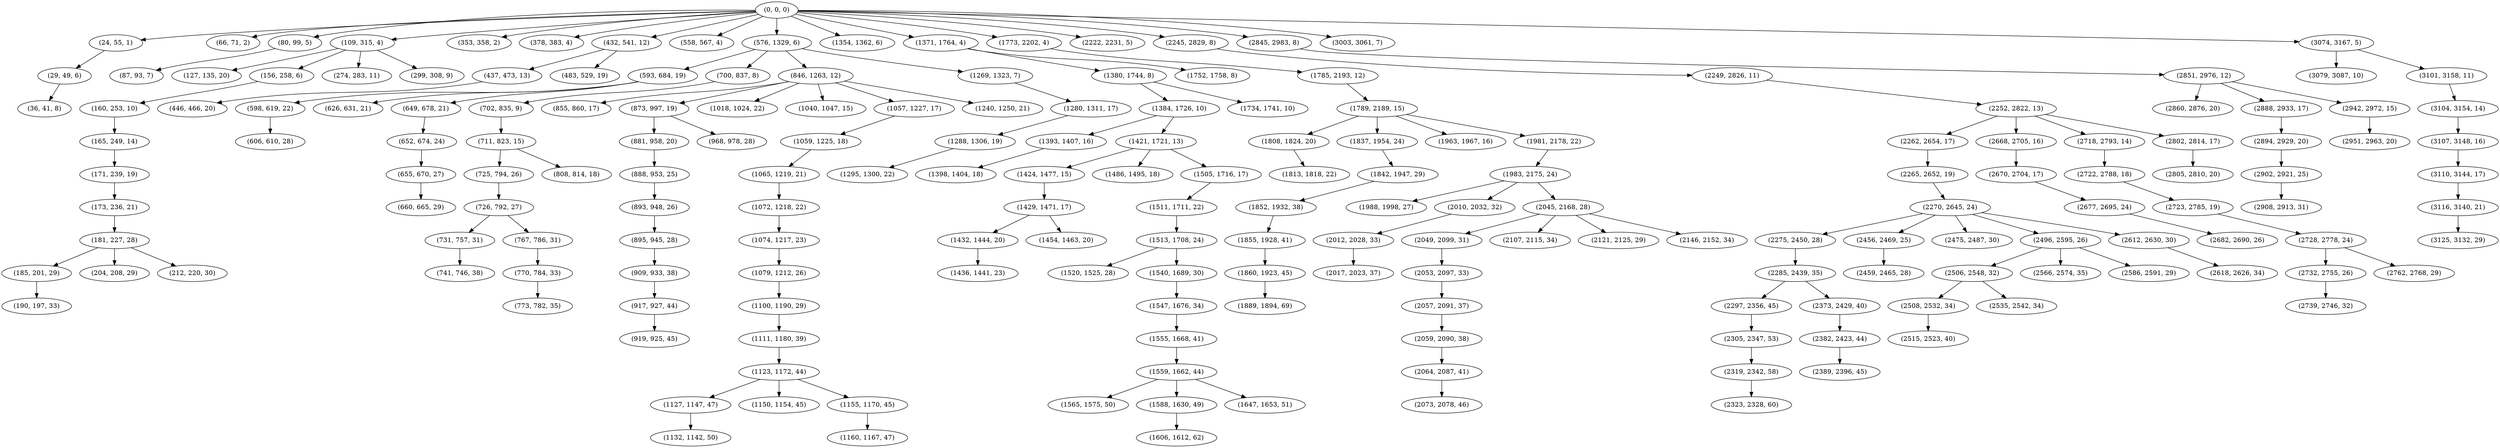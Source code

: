digraph tree {
    "(0, 0, 0)";
    "(24, 55, 1)";
    "(29, 49, 6)";
    "(36, 41, 8)";
    "(66, 71, 2)";
    "(80, 99, 5)";
    "(87, 93, 7)";
    "(109, 315, 4)";
    "(127, 135, 20)";
    "(156, 258, 6)";
    "(160, 253, 10)";
    "(165, 249, 14)";
    "(171, 239, 19)";
    "(173, 236, 21)";
    "(181, 227, 28)";
    "(185, 201, 29)";
    "(190, 197, 33)";
    "(204, 208, 29)";
    "(212, 220, 30)";
    "(274, 283, 11)";
    "(299, 308, 9)";
    "(353, 358, 2)";
    "(378, 383, 4)";
    "(432, 541, 12)";
    "(437, 473, 13)";
    "(446, 466, 20)";
    "(483, 529, 19)";
    "(558, 567, 4)";
    "(576, 1329, 6)";
    "(593, 684, 19)";
    "(598, 619, 22)";
    "(606, 610, 28)";
    "(626, 631, 21)";
    "(649, 678, 21)";
    "(652, 674, 24)";
    "(655, 670, 27)";
    "(660, 665, 29)";
    "(700, 837, 8)";
    "(702, 835, 9)";
    "(711, 823, 15)";
    "(725, 794, 26)";
    "(726, 792, 27)";
    "(731, 757, 31)";
    "(741, 746, 38)";
    "(767, 786, 31)";
    "(770, 784, 33)";
    "(773, 782, 35)";
    "(808, 814, 18)";
    "(846, 1263, 12)";
    "(855, 860, 17)";
    "(873, 997, 19)";
    "(881, 958, 20)";
    "(888, 953, 25)";
    "(893, 948, 26)";
    "(895, 945, 28)";
    "(909, 933, 38)";
    "(917, 927, 44)";
    "(919, 925, 45)";
    "(968, 978, 28)";
    "(1018, 1024, 22)";
    "(1040, 1047, 15)";
    "(1057, 1227, 17)";
    "(1059, 1225, 18)";
    "(1065, 1219, 21)";
    "(1072, 1218, 22)";
    "(1074, 1217, 23)";
    "(1079, 1212, 26)";
    "(1100, 1190, 29)";
    "(1111, 1180, 39)";
    "(1123, 1172, 44)";
    "(1127, 1147, 47)";
    "(1132, 1142, 50)";
    "(1150, 1154, 45)";
    "(1155, 1170, 45)";
    "(1160, 1167, 47)";
    "(1240, 1250, 21)";
    "(1269, 1323, 7)";
    "(1280, 1311, 17)";
    "(1288, 1306, 19)";
    "(1295, 1300, 22)";
    "(1354, 1362, 6)";
    "(1371, 1764, 4)";
    "(1380, 1744, 8)";
    "(1384, 1726, 10)";
    "(1393, 1407, 16)";
    "(1398, 1404, 18)";
    "(1421, 1721, 13)";
    "(1424, 1477, 15)";
    "(1429, 1471, 17)";
    "(1432, 1444, 20)";
    "(1436, 1441, 23)";
    "(1454, 1463, 20)";
    "(1486, 1495, 18)";
    "(1505, 1716, 17)";
    "(1511, 1711, 22)";
    "(1513, 1708, 24)";
    "(1520, 1525, 28)";
    "(1540, 1689, 30)";
    "(1547, 1676, 34)";
    "(1555, 1668, 41)";
    "(1559, 1662, 44)";
    "(1565, 1575, 50)";
    "(1588, 1630, 49)";
    "(1606, 1612, 62)";
    "(1647, 1653, 51)";
    "(1734, 1741, 10)";
    "(1752, 1758, 8)";
    "(1773, 2202, 4)";
    "(1785, 2193, 12)";
    "(1789, 2189, 15)";
    "(1808, 1824, 20)";
    "(1813, 1818, 22)";
    "(1837, 1954, 24)";
    "(1842, 1947, 29)";
    "(1852, 1932, 38)";
    "(1855, 1928, 41)";
    "(1860, 1923, 45)";
    "(1889, 1894, 69)";
    "(1963, 1967, 16)";
    "(1981, 2178, 22)";
    "(1983, 2175, 24)";
    "(1988, 1998, 27)";
    "(2010, 2032, 32)";
    "(2012, 2028, 33)";
    "(2017, 2023, 37)";
    "(2045, 2168, 28)";
    "(2049, 2099, 31)";
    "(2053, 2097, 33)";
    "(2057, 2091, 37)";
    "(2059, 2090, 38)";
    "(2064, 2087, 41)";
    "(2073, 2078, 46)";
    "(2107, 2115, 34)";
    "(2121, 2125, 29)";
    "(2146, 2152, 34)";
    "(2222, 2231, 5)";
    "(2245, 2829, 8)";
    "(2249, 2826, 11)";
    "(2252, 2822, 13)";
    "(2262, 2654, 17)";
    "(2265, 2652, 19)";
    "(2270, 2645, 24)";
    "(2275, 2450, 28)";
    "(2285, 2439, 35)";
    "(2297, 2356, 45)";
    "(2305, 2347, 53)";
    "(2319, 2342, 58)";
    "(2323, 2328, 60)";
    "(2373, 2429, 40)";
    "(2382, 2423, 44)";
    "(2389, 2396, 45)";
    "(2456, 2469, 25)";
    "(2459, 2465, 28)";
    "(2475, 2487, 30)";
    "(2496, 2595, 26)";
    "(2506, 2548, 32)";
    "(2508, 2532, 34)";
    "(2515, 2523, 40)";
    "(2535, 2542, 34)";
    "(2566, 2574, 35)";
    "(2586, 2591, 29)";
    "(2612, 2630, 30)";
    "(2618, 2626, 34)";
    "(2668, 2705, 16)";
    "(2670, 2704, 17)";
    "(2677, 2695, 24)";
    "(2682, 2690, 26)";
    "(2718, 2793, 14)";
    "(2722, 2788, 18)";
    "(2723, 2785, 19)";
    "(2728, 2778, 24)";
    "(2732, 2755, 26)";
    "(2739, 2746, 32)";
    "(2762, 2768, 29)";
    "(2802, 2814, 17)";
    "(2805, 2810, 20)";
    "(2845, 2983, 8)";
    "(2851, 2976, 12)";
    "(2860, 2876, 20)";
    "(2888, 2933, 17)";
    "(2894, 2929, 20)";
    "(2902, 2921, 25)";
    "(2908, 2913, 31)";
    "(2942, 2972, 15)";
    "(2951, 2963, 20)";
    "(3003, 3061, 7)";
    "(3074, 3167, 5)";
    "(3079, 3087, 10)";
    "(3101, 3158, 11)";
    "(3104, 3154, 14)";
    "(3107, 3148, 16)";
    "(3110, 3144, 17)";
    "(3116, 3140, 21)";
    "(3125, 3132, 29)";
    "(0, 0, 0)" -> "(24, 55, 1)";
    "(0, 0, 0)" -> "(66, 71, 2)";
    "(0, 0, 0)" -> "(80, 99, 5)";
    "(0, 0, 0)" -> "(109, 315, 4)";
    "(0, 0, 0)" -> "(353, 358, 2)";
    "(0, 0, 0)" -> "(378, 383, 4)";
    "(0, 0, 0)" -> "(432, 541, 12)";
    "(0, 0, 0)" -> "(558, 567, 4)";
    "(0, 0, 0)" -> "(576, 1329, 6)";
    "(0, 0, 0)" -> "(1354, 1362, 6)";
    "(0, 0, 0)" -> "(1371, 1764, 4)";
    "(0, 0, 0)" -> "(1773, 2202, 4)";
    "(0, 0, 0)" -> "(2222, 2231, 5)";
    "(0, 0, 0)" -> "(2245, 2829, 8)";
    "(0, 0, 0)" -> "(2845, 2983, 8)";
    "(0, 0, 0)" -> "(3003, 3061, 7)";
    "(0, 0, 0)" -> "(3074, 3167, 5)";
    "(24, 55, 1)" -> "(29, 49, 6)";
    "(29, 49, 6)" -> "(36, 41, 8)";
    "(80, 99, 5)" -> "(87, 93, 7)";
    "(109, 315, 4)" -> "(127, 135, 20)";
    "(109, 315, 4)" -> "(156, 258, 6)";
    "(109, 315, 4)" -> "(274, 283, 11)";
    "(109, 315, 4)" -> "(299, 308, 9)";
    "(156, 258, 6)" -> "(160, 253, 10)";
    "(160, 253, 10)" -> "(165, 249, 14)";
    "(165, 249, 14)" -> "(171, 239, 19)";
    "(171, 239, 19)" -> "(173, 236, 21)";
    "(173, 236, 21)" -> "(181, 227, 28)";
    "(181, 227, 28)" -> "(185, 201, 29)";
    "(181, 227, 28)" -> "(204, 208, 29)";
    "(181, 227, 28)" -> "(212, 220, 30)";
    "(185, 201, 29)" -> "(190, 197, 33)";
    "(432, 541, 12)" -> "(437, 473, 13)";
    "(432, 541, 12)" -> "(483, 529, 19)";
    "(437, 473, 13)" -> "(446, 466, 20)";
    "(576, 1329, 6)" -> "(593, 684, 19)";
    "(576, 1329, 6)" -> "(700, 837, 8)";
    "(576, 1329, 6)" -> "(846, 1263, 12)";
    "(576, 1329, 6)" -> "(1269, 1323, 7)";
    "(593, 684, 19)" -> "(598, 619, 22)";
    "(593, 684, 19)" -> "(626, 631, 21)";
    "(593, 684, 19)" -> "(649, 678, 21)";
    "(598, 619, 22)" -> "(606, 610, 28)";
    "(649, 678, 21)" -> "(652, 674, 24)";
    "(652, 674, 24)" -> "(655, 670, 27)";
    "(655, 670, 27)" -> "(660, 665, 29)";
    "(700, 837, 8)" -> "(702, 835, 9)";
    "(702, 835, 9)" -> "(711, 823, 15)";
    "(711, 823, 15)" -> "(725, 794, 26)";
    "(711, 823, 15)" -> "(808, 814, 18)";
    "(725, 794, 26)" -> "(726, 792, 27)";
    "(726, 792, 27)" -> "(731, 757, 31)";
    "(726, 792, 27)" -> "(767, 786, 31)";
    "(731, 757, 31)" -> "(741, 746, 38)";
    "(767, 786, 31)" -> "(770, 784, 33)";
    "(770, 784, 33)" -> "(773, 782, 35)";
    "(846, 1263, 12)" -> "(855, 860, 17)";
    "(846, 1263, 12)" -> "(873, 997, 19)";
    "(846, 1263, 12)" -> "(1018, 1024, 22)";
    "(846, 1263, 12)" -> "(1040, 1047, 15)";
    "(846, 1263, 12)" -> "(1057, 1227, 17)";
    "(846, 1263, 12)" -> "(1240, 1250, 21)";
    "(873, 997, 19)" -> "(881, 958, 20)";
    "(873, 997, 19)" -> "(968, 978, 28)";
    "(881, 958, 20)" -> "(888, 953, 25)";
    "(888, 953, 25)" -> "(893, 948, 26)";
    "(893, 948, 26)" -> "(895, 945, 28)";
    "(895, 945, 28)" -> "(909, 933, 38)";
    "(909, 933, 38)" -> "(917, 927, 44)";
    "(917, 927, 44)" -> "(919, 925, 45)";
    "(1057, 1227, 17)" -> "(1059, 1225, 18)";
    "(1059, 1225, 18)" -> "(1065, 1219, 21)";
    "(1065, 1219, 21)" -> "(1072, 1218, 22)";
    "(1072, 1218, 22)" -> "(1074, 1217, 23)";
    "(1074, 1217, 23)" -> "(1079, 1212, 26)";
    "(1079, 1212, 26)" -> "(1100, 1190, 29)";
    "(1100, 1190, 29)" -> "(1111, 1180, 39)";
    "(1111, 1180, 39)" -> "(1123, 1172, 44)";
    "(1123, 1172, 44)" -> "(1127, 1147, 47)";
    "(1123, 1172, 44)" -> "(1150, 1154, 45)";
    "(1123, 1172, 44)" -> "(1155, 1170, 45)";
    "(1127, 1147, 47)" -> "(1132, 1142, 50)";
    "(1155, 1170, 45)" -> "(1160, 1167, 47)";
    "(1269, 1323, 7)" -> "(1280, 1311, 17)";
    "(1280, 1311, 17)" -> "(1288, 1306, 19)";
    "(1288, 1306, 19)" -> "(1295, 1300, 22)";
    "(1371, 1764, 4)" -> "(1380, 1744, 8)";
    "(1371, 1764, 4)" -> "(1752, 1758, 8)";
    "(1380, 1744, 8)" -> "(1384, 1726, 10)";
    "(1380, 1744, 8)" -> "(1734, 1741, 10)";
    "(1384, 1726, 10)" -> "(1393, 1407, 16)";
    "(1384, 1726, 10)" -> "(1421, 1721, 13)";
    "(1393, 1407, 16)" -> "(1398, 1404, 18)";
    "(1421, 1721, 13)" -> "(1424, 1477, 15)";
    "(1421, 1721, 13)" -> "(1486, 1495, 18)";
    "(1421, 1721, 13)" -> "(1505, 1716, 17)";
    "(1424, 1477, 15)" -> "(1429, 1471, 17)";
    "(1429, 1471, 17)" -> "(1432, 1444, 20)";
    "(1429, 1471, 17)" -> "(1454, 1463, 20)";
    "(1432, 1444, 20)" -> "(1436, 1441, 23)";
    "(1505, 1716, 17)" -> "(1511, 1711, 22)";
    "(1511, 1711, 22)" -> "(1513, 1708, 24)";
    "(1513, 1708, 24)" -> "(1520, 1525, 28)";
    "(1513, 1708, 24)" -> "(1540, 1689, 30)";
    "(1540, 1689, 30)" -> "(1547, 1676, 34)";
    "(1547, 1676, 34)" -> "(1555, 1668, 41)";
    "(1555, 1668, 41)" -> "(1559, 1662, 44)";
    "(1559, 1662, 44)" -> "(1565, 1575, 50)";
    "(1559, 1662, 44)" -> "(1588, 1630, 49)";
    "(1559, 1662, 44)" -> "(1647, 1653, 51)";
    "(1588, 1630, 49)" -> "(1606, 1612, 62)";
    "(1773, 2202, 4)" -> "(1785, 2193, 12)";
    "(1785, 2193, 12)" -> "(1789, 2189, 15)";
    "(1789, 2189, 15)" -> "(1808, 1824, 20)";
    "(1789, 2189, 15)" -> "(1837, 1954, 24)";
    "(1789, 2189, 15)" -> "(1963, 1967, 16)";
    "(1789, 2189, 15)" -> "(1981, 2178, 22)";
    "(1808, 1824, 20)" -> "(1813, 1818, 22)";
    "(1837, 1954, 24)" -> "(1842, 1947, 29)";
    "(1842, 1947, 29)" -> "(1852, 1932, 38)";
    "(1852, 1932, 38)" -> "(1855, 1928, 41)";
    "(1855, 1928, 41)" -> "(1860, 1923, 45)";
    "(1860, 1923, 45)" -> "(1889, 1894, 69)";
    "(1981, 2178, 22)" -> "(1983, 2175, 24)";
    "(1983, 2175, 24)" -> "(1988, 1998, 27)";
    "(1983, 2175, 24)" -> "(2010, 2032, 32)";
    "(1983, 2175, 24)" -> "(2045, 2168, 28)";
    "(2010, 2032, 32)" -> "(2012, 2028, 33)";
    "(2012, 2028, 33)" -> "(2017, 2023, 37)";
    "(2045, 2168, 28)" -> "(2049, 2099, 31)";
    "(2045, 2168, 28)" -> "(2107, 2115, 34)";
    "(2045, 2168, 28)" -> "(2121, 2125, 29)";
    "(2045, 2168, 28)" -> "(2146, 2152, 34)";
    "(2049, 2099, 31)" -> "(2053, 2097, 33)";
    "(2053, 2097, 33)" -> "(2057, 2091, 37)";
    "(2057, 2091, 37)" -> "(2059, 2090, 38)";
    "(2059, 2090, 38)" -> "(2064, 2087, 41)";
    "(2064, 2087, 41)" -> "(2073, 2078, 46)";
    "(2245, 2829, 8)" -> "(2249, 2826, 11)";
    "(2249, 2826, 11)" -> "(2252, 2822, 13)";
    "(2252, 2822, 13)" -> "(2262, 2654, 17)";
    "(2252, 2822, 13)" -> "(2668, 2705, 16)";
    "(2252, 2822, 13)" -> "(2718, 2793, 14)";
    "(2252, 2822, 13)" -> "(2802, 2814, 17)";
    "(2262, 2654, 17)" -> "(2265, 2652, 19)";
    "(2265, 2652, 19)" -> "(2270, 2645, 24)";
    "(2270, 2645, 24)" -> "(2275, 2450, 28)";
    "(2270, 2645, 24)" -> "(2456, 2469, 25)";
    "(2270, 2645, 24)" -> "(2475, 2487, 30)";
    "(2270, 2645, 24)" -> "(2496, 2595, 26)";
    "(2270, 2645, 24)" -> "(2612, 2630, 30)";
    "(2275, 2450, 28)" -> "(2285, 2439, 35)";
    "(2285, 2439, 35)" -> "(2297, 2356, 45)";
    "(2285, 2439, 35)" -> "(2373, 2429, 40)";
    "(2297, 2356, 45)" -> "(2305, 2347, 53)";
    "(2305, 2347, 53)" -> "(2319, 2342, 58)";
    "(2319, 2342, 58)" -> "(2323, 2328, 60)";
    "(2373, 2429, 40)" -> "(2382, 2423, 44)";
    "(2382, 2423, 44)" -> "(2389, 2396, 45)";
    "(2456, 2469, 25)" -> "(2459, 2465, 28)";
    "(2496, 2595, 26)" -> "(2506, 2548, 32)";
    "(2496, 2595, 26)" -> "(2566, 2574, 35)";
    "(2496, 2595, 26)" -> "(2586, 2591, 29)";
    "(2506, 2548, 32)" -> "(2508, 2532, 34)";
    "(2506, 2548, 32)" -> "(2535, 2542, 34)";
    "(2508, 2532, 34)" -> "(2515, 2523, 40)";
    "(2612, 2630, 30)" -> "(2618, 2626, 34)";
    "(2668, 2705, 16)" -> "(2670, 2704, 17)";
    "(2670, 2704, 17)" -> "(2677, 2695, 24)";
    "(2677, 2695, 24)" -> "(2682, 2690, 26)";
    "(2718, 2793, 14)" -> "(2722, 2788, 18)";
    "(2722, 2788, 18)" -> "(2723, 2785, 19)";
    "(2723, 2785, 19)" -> "(2728, 2778, 24)";
    "(2728, 2778, 24)" -> "(2732, 2755, 26)";
    "(2728, 2778, 24)" -> "(2762, 2768, 29)";
    "(2732, 2755, 26)" -> "(2739, 2746, 32)";
    "(2802, 2814, 17)" -> "(2805, 2810, 20)";
    "(2845, 2983, 8)" -> "(2851, 2976, 12)";
    "(2851, 2976, 12)" -> "(2860, 2876, 20)";
    "(2851, 2976, 12)" -> "(2888, 2933, 17)";
    "(2851, 2976, 12)" -> "(2942, 2972, 15)";
    "(2888, 2933, 17)" -> "(2894, 2929, 20)";
    "(2894, 2929, 20)" -> "(2902, 2921, 25)";
    "(2902, 2921, 25)" -> "(2908, 2913, 31)";
    "(2942, 2972, 15)" -> "(2951, 2963, 20)";
    "(3074, 3167, 5)" -> "(3079, 3087, 10)";
    "(3074, 3167, 5)" -> "(3101, 3158, 11)";
    "(3101, 3158, 11)" -> "(3104, 3154, 14)";
    "(3104, 3154, 14)" -> "(3107, 3148, 16)";
    "(3107, 3148, 16)" -> "(3110, 3144, 17)";
    "(3110, 3144, 17)" -> "(3116, 3140, 21)";
    "(3116, 3140, 21)" -> "(3125, 3132, 29)";
}
